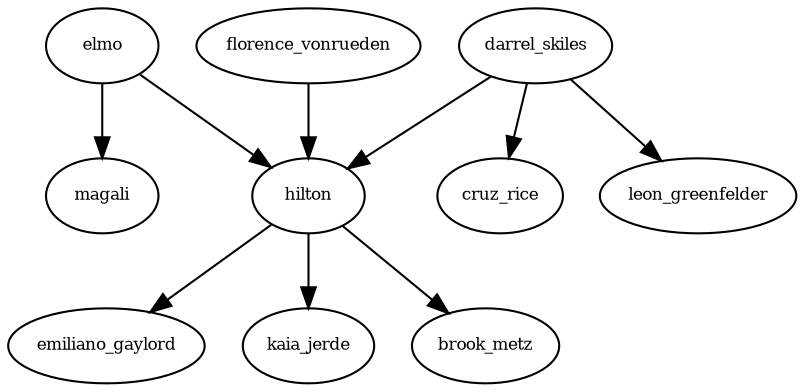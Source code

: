 digraph RGL__DirectedAdjacencyGraph {
    elmo [
        fontsize = 8,
        label = elmo
    ]

    hilton [
        fontsize = 8,
        label = hilton
    ]

    darrel_skiles [
        fontsize = 8,
        label = darrel_skiles
    ]

    cruz_rice [
        fontsize = 8,
        label = cruz_rice
    ]

    leon_greenfelder [
        fontsize = 8,
        label = leon_greenfelder
    ]

    emiliano_gaylord [
        fontsize = 8,
        label = emiliano_gaylord
    ]

    florence_vonrueden [
        fontsize = 8,
        label = florence_vonrueden
    ]

    kaia_jerde [
        fontsize = 8,
        label = kaia_jerde
    ]

    magali [
        fontsize = 8,
        label = magali
    ]

    brook_metz [
        fontsize = 8,
        label = brook_metz
    ]

    elmo -> hilton [
        fontsize = 8
    ]

    elmo -> magali [
        fontsize = 8
    ]

    hilton -> emiliano_gaylord [
        fontsize = 8
    ]

    hilton -> kaia_jerde [
        fontsize = 8
    ]

    hilton -> brook_metz [
        fontsize = 8
    ]

    darrel_skiles -> cruz_rice [
        fontsize = 8
    ]

    darrel_skiles -> leon_greenfelder [
        fontsize = 8
    ]

    darrel_skiles -> hilton [
        fontsize = 8
    ]

    florence_vonrueden -> hilton [
        fontsize = 8
    ]
}
